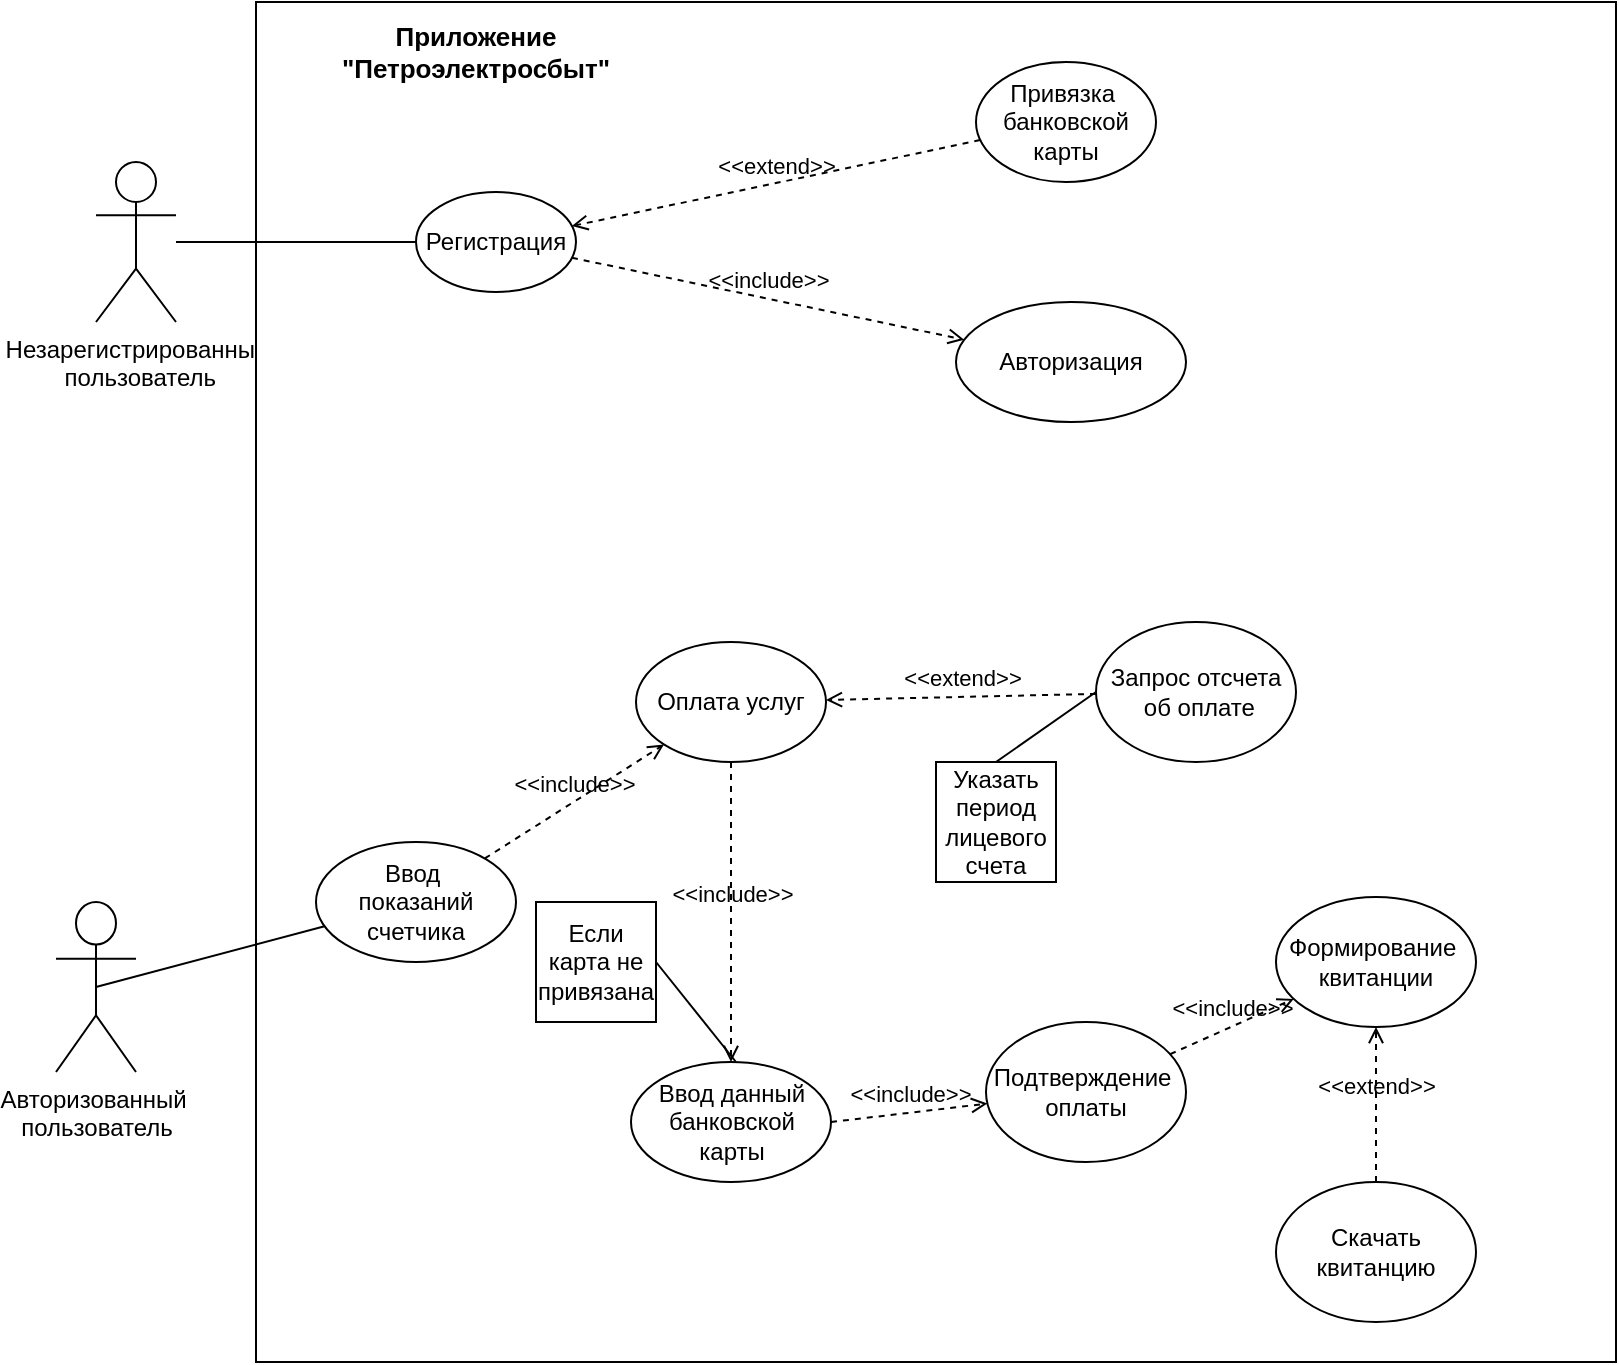 <mxfile version="20.7.4" type="github">
  <diagram id="76fyZNjRoqBfqyPPSOuL" name="Страница 1">
    <mxGraphModel dx="2261" dy="764" grid="1" gridSize="10" guides="1" tooltips="1" connect="1" arrows="1" fold="1" page="1" pageScale="1" pageWidth="827" pageHeight="1169" math="0" shadow="0">
      <root>
        <mxCell id="0" />
        <mxCell id="1" parent="0" />
        <mxCell id="REPhJKkpd32fTbcY40Kk-1" value="&lt;font style=&quot;vertical-align: inherit;&quot;&gt;&lt;font style=&quot;vertical-align: inherit;&quot;&gt;Незарегистрированный&lt;br&gt;&amp;nbsp;пользователь&lt;/font&gt;&lt;/font&gt;" style="shape=umlActor;verticalLabelPosition=bottom;verticalAlign=top;html=1;outlineConnect=0;" parent="1" vertex="1">
          <mxGeometry x="40" y="120" width="40" height="80" as="geometry" />
        </mxCell>
        <mxCell id="REPhJKkpd32fTbcY40Kk-2" value="&lt;font style=&quot;vertical-align: inherit;&quot;&gt;&lt;font style=&quot;vertical-align: inherit;&quot;&gt;Авторизованный&amp;nbsp;&lt;br&gt;пользователь&lt;br&gt;&lt;/font&gt;&lt;/font&gt;" style="shape=umlActor;verticalLabelPosition=bottom;verticalAlign=top;html=1;outlineConnect=0;" parent="1" vertex="1">
          <mxGeometry x="20" y="490" width="40" height="85" as="geometry" />
        </mxCell>
        <mxCell id="REPhJKkpd32fTbcY40Kk-3" value="" style="whiteSpace=wrap;html=1;aspect=fixed;" parent="1" vertex="1">
          <mxGeometry x="120" y="40" width="680" height="680" as="geometry" />
        </mxCell>
        <mxCell id="REPhJKkpd32fTbcY40Kk-5" value="&lt;font style=&quot;vertical-align: inherit;&quot;&gt;&lt;font style=&quot;vertical-align: inherit;&quot;&gt;Регистрация&lt;/font&gt;&lt;/font&gt;" style="ellipse;whiteSpace=wrap;html=1;" parent="1" vertex="1">
          <mxGeometry x="200" y="135" width="80" height="50" as="geometry" />
        </mxCell>
        <mxCell id="REPhJKkpd32fTbcY40Kk-6" value="&lt;font style=&quot;vertical-align: inherit;&quot;&gt;&lt;font style=&quot;vertical-align: inherit;&quot;&gt;Привязка&amp;nbsp;&lt;br&gt;банковской карты&lt;br&gt;&lt;/font&gt;&lt;/font&gt;" style="ellipse;whiteSpace=wrap;html=1;" parent="1" vertex="1">
          <mxGeometry x="480" y="70" width="90" height="60" as="geometry" />
        </mxCell>
        <mxCell id="REPhJKkpd32fTbcY40Kk-7" value="&lt;font style=&quot;vertical-align: inherit;&quot;&gt;&lt;font style=&quot;vertical-align: inherit;&quot;&gt;Авторизация&lt;/font&gt;&lt;/font&gt;" style="ellipse;whiteSpace=wrap;html=1;" parent="1" vertex="1">
          <mxGeometry x="470" y="190" width="115" height="60" as="geometry" />
        </mxCell>
        <mxCell id="REPhJKkpd32fTbcY40Kk-8" value="" style="endArrow=none;html=1;rounded=0;" parent="1" source="REPhJKkpd32fTbcY40Kk-1" target="REPhJKkpd32fTbcY40Kk-5" edge="1">
          <mxGeometry width="50" height="50" relative="1" as="geometry">
            <mxPoint x="390" y="360" as="sourcePoint" />
            <mxPoint x="170" y="160" as="targetPoint" />
          </mxGeometry>
        </mxCell>
        <mxCell id="REPhJKkpd32fTbcY40Kk-23" value="&lt;font style=&quot;vertical-align: inherit;&quot;&gt;&lt;font style=&quot;vertical-align: inherit;&quot;&gt;Ввод&amp;nbsp;&lt;br&gt;показаний счетчика&lt;br&gt;&lt;/font&gt;&lt;/font&gt;" style="ellipse;whiteSpace=wrap;html=1;" parent="1" vertex="1">
          <mxGeometry x="150" y="460" width="100" height="60" as="geometry" />
        </mxCell>
        <mxCell id="REPhJKkpd32fTbcY40Kk-24" value="&lt;font style=&quot;vertical-align: inherit;&quot;&gt;&lt;font style=&quot;vertical-align: inherit;&quot;&gt;Оплата услуг&lt;/font&gt;&lt;/font&gt;" style="ellipse;whiteSpace=wrap;html=1;" parent="1" vertex="1">
          <mxGeometry x="310" y="360" width="95" height="60" as="geometry" />
        </mxCell>
        <mxCell id="REPhJKkpd32fTbcY40Kk-25" value="&lt;font style=&quot;vertical-align: inherit;&quot;&gt;&lt;font style=&quot;vertical-align: inherit;&quot;&gt;Ввод данный банковской карты&lt;/font&gt;&lt;/font&gt;" style="ellipse;whiteSpace=wrap;html=1;" parent="1" vertex="1">
          <mxGeometry x="307.5" y="570" width="100" height="60" as="geometry" />
        </mxCell>
        <mxCell id="REPhJKkpd32fTbcY40Kk-26" value="&lt;font style=&quot;vertical-align: inherit;&quot;&gt;&lt;font style=&quot;vertical-align: inherit;&quot;&gt;Запрос отсчета&lt;br&gt;&amp;nbsp;об оплате&lt;/font&gt;&lt;/font&gt;" style="ellipse;whiteSpace=wrap;html=1;" parent="1" vertex="1">
          <mxGeometry x="540" y="350" width="100" height="70" as="geometry" />
        </mxCell>
        <mxCell id="REPhJKkpd32fTbcY40Kk-27" value="&lt;font style=&quot;vertical-align: inherit;&quot;&gt;&lt;font style=&quot;vertical-align: inherit;&quot;&gt;Подтверждение&amp;nbsp;&lt;br&gt;оплаты&lt;br&gt;&lt;/font&gt;&lt;/font&gt;" style="ellipse;whiteSpace=wrap;html=1;" parent="1" vertex="1">
          <mxGeometry x="485" y="550" width="100" height="70" as="geometry" />
        </mxCell>
        <mxCell id="REPhJKkpd32fTbcY40Kk-28" value="&lt;font style=&quot;vertical-align: inherit;&quot;&gt;&lt;font style=&quot;vertical-align: inherit;&quot;&gt;Формирование&amp;nbsp;&lt;br&gt;квитанции&lt;br&gt;&lt;/font&gt;&lt;/font&gt;" style="ellipse;whiteSpace=wrap;html=1;" parent="1" vertex="1">
          <mxGeometry x="630" y="487.5" width="100" height="65" as="geometry" />
        </mxCell>
        <mxCell id="REPhJKkpd32fTbcY40Kk-29" value="&lt;font style=&quot;vertical-align: inherit;&quot;&gt;&lt;font style=&quot;vertical-align: inherit;&quot;&gt;Скачать квитанцию&lt;/font&gt;&lt;/font&gt;" style="ellipse;whiteSpace=wrap;html=1;" parent="1" vertex="1">
          <mxGeometry x="630" y="630" width="100" height="70" as="geometry" />
        </mxCell>
        <mxCell id="REPhJKkpd32fTbcY40Kk-31" value="" style="endArrow=none;html=1;rounded=0;exitX=0.5;exitY=0.5;exitDx=0;exitDy=0;exitPerimeter=0;" parent="1" source="REPhJKkpd32fTbcY40Kk-2" target="REPhJKkpd32fTbcY40Kk-23" edge="1">
          <mxGeometry width="50" height="50" relative="1" as="geometry">
            <mxPoint x="390" y="550" as="sourcePoint" />
            <mxPoint x="440" y="500" as="targetPoint" />
          </mxGeometry>
        </mxCell>
        <mxCell id="REPhJKkpd32fTbcY40Kk-50" value="&lt;font style=&quot;vertical-align: inherit;&quot;&gt;&lt;font style=&quot;vertical-align: inherit;&quot;&gt;Если карта не привязана&lt;/font&gt;&lt;/font&gt;" style="whiteSpace=wrap;html=1;aspect=fixed;" parent="1" vertex="1">
          <mxGeometry x="260" y="490" width="60" height="60" as="geometry" />
        </mxCell>
        <mxCell id="REPhJKkpd32fTbcY40Kk-51" value="" style="endArrow=none;html=1;rounded=0;exitX=1;exitY=0.5;exitDx=0;exitDy=0;" parent="1" source="REPhJKkpd32fTbcY40Kk-50" edge="1">
          <mxGeometry width="50" height="50" relative="1" as="geometry">
            <mxPoint x="390" y="430" as="sourcePoint" />
            <mxPoint x="360" y="570" as="targetPoint" />
          </mxGeometry>
        </mxCell>
        <mxCell id="REPhJKkpd32fTbcY40Kk-52" value="&lt;font style=&quot;vertical-align: inherit;&quot;&gt;&lt;font style=&quot;vertical-align: inherit;&quot;&gt;Указать период&lt;br&gt;лицевого счета&lt;br&gt;&lt;/font&gt;&lt;/font&gt;" style="whiteSpace=wrap;html=1;aspect=fixed;" parent="1" vertex="1">
          <mxGeometry x="460" y="420" width="60" height="60" as="geometry" />
        </mxCell>
        <mxCell id="REPhJKkpd32fTbcY40Kk-53" value="" style="endArrow=none;html=1;rounded=0;exitX=0.5;exitY=0;exitDx=0;exitDy=0;entryX=0;entryY=0.5;entryDx=0;entryDy=0;" parent="1" source="REPhJKkpd32fTbcY40Kk-52" target="REPhJKkpd32fTbcY40Kk-26" edge="1">
          <mxGeometry width="50" height="50" relative="1" as="geometry">
            <mxPoint x="390" y="400" as="sourcePoint" />
            <mxPoint x="410" y="390" as="targetPoint" />
          </mxGeometry>
        </mxCell>
        <mxCell id="zlEkXUk78U7Huj_eDU_d-2" value="&amp;lt;&amp;lt;extend&amp;gt;&amp;gt;" style="html=1;verticalAlign=bottom;labelBackgroundColor=none;endArrow=open;endFill=0;dashed=1;rounded=0;" parent="1" source="REPhJKkpd32fTbcY40Kk-6" target="REPhJKkpd32fTbcY40Kk-5" edge="1">
          <mxGeometry width="160" relative="1" as="geometry">
            <mxPoint x="390" y="370" as="sourcePoint" />
            <mxPoint x="550" y="370" as="targetPoint" />
          </mxGeometry>
        </mxCell>
        <mxCell id="zlEkXUk78U7Huj_eDU_d-3" value="&amp;lt;&amp;lt;include&amp;gt;&amp;gt;" style="html=1;verticalAlign=bottom;labelBackgroundColor=none;endArrow=open;endFill=0;dashed=1;rounded=0;" parent="1" source="REPhJKkpd32fTbcY40Kk-5" target="REPhJKkpd32fTbcY40Kk-7" edge="1">
          <mxGeometry width="160" relative="1" as="geometry">
            <mxPoint x="270" y="170" as="sourcePoint" />
            <mxPoint x="330" y="170" as="targetPoint" />
          </mxGeometry>
        </mxCell>
        <mxCell id="zlEkXUk78U7Huj_eDU_d-5" value="&lt;font style=&quot;font-size: 13px;&quot;&gt;&lt;b&gt;Приложение &quot;Петроэлектросбыт&quot;&lt;/b&gt;&lt;/font&gt;" style="text;html=1;strokeColor=none;fillColor=none;align=center;verticalAlign=middle;whiteSpace=wrap;rounded=0;" parent="1" vertex="1">
          <mxGeometry x="140" y="50" width="180" height="30" as="geometry" />
        </mxCell>
        <mxCell id="zlEkXUk78U7Huj_eDU_d-6" value="&amp;lt;&amp;lt;include&amp;gt;&amp;gt;" style="html=1;verticalAlign=bottom;labelBackgroundColor=none;endArrow=open;endFill=0;dashed=1;rounded=0;" parent="1" source="REPhJKkpd32fTbcY40Kk-23" target="REPhJKkpd32fTbcY40Kk-24" edge="1">
          <mxGeometry width="160" relative="1" as="geometry">
            <mxPoint x="288.005" y="177.796" as="sourcePoint" />
            <mxPoint x="484.125" y="218.842" as="targetPoint" />
          </mxGeometry>
        </mxCell>
        <mxCell id="zlEkXUk78U7Huj_eDU_d-7" value="&amp;lt;&amp;lt;extend&amp;gt;&amp;gt;" style="html=1;verticalAlign=bottom;labelBackgroundColor=none;endArrow=open;endFill=0;dashed=1;rounded=0;" parent="1" source="REPhJKkpd32fTbcY40Kk-26" target="REPhJKkpd32fTbcY40Kk-24" edge="1">
          <mxGeometry width="160" relative="1" as="geometry">
            <mxPoint x="492.089" y="119.034" as="sourcePoint" />
            <mxPoint x="287.907" y="162.02" as="targetPoint" />
          </mxGeometry>
        </mxCell>
        <mxCell id="zlEkXUk78U7Huj_eDU_d-8" value="&amp;lt;&amp;lt;include&amp;gt;&amp;gt;" style="html=1;verticalAlign=bottom;labelBackgroundColor=none;endArrow=open;endFill=0;dashed=1;rounded=0;exitX=0.5;exitY=1;exitDx=0;exitDy=0;" parent="1" source="REPhJKkpd32fTbcY40Kk-24" target="REPhJKkpd32fTbcY40Kk-25" edge="1">
          <mxGeometry width="160" relative="1" as="geometry">
            <mxPoint x="288.005" y="177.796" as="sourcePoint" />
            <mxPoint x="484.125" y="218.842" as="targetPoint" />
          </mxGeometry>
        </mxCell>
        <mxCell id="zlEkXUk78U7Huj_eDU_d-9" value="&amp;lt;&amp;lt;include&amp;gt;&amp;gt;" style="html=1;verticalAlign=bottom;labelBackgroundColor=none;endArrow=open;endFill=0;dashed=1;rounded=0;exitX=1;exitY=0.5;exitDx=0;exitDy=0;" parent="1" source="REPhJKkpd32fTbcY40Kk-25" target="REPhJKkpd32fTbcY40Kk-27" edge="1">
          <mxGeometry width="160" relative="1" as="geometry">
            <mxPoint x="367.5" y="430" as="sourcePoint" />
            <mxPoint x="367.5" y="580" as="targetPoint" />
          </mxGeometry>
        </mxCell>
        <mxCell id="zlEkXUk78U7Huj_eDU_d-10" value="&amp;lt;&amp;lt;include&amp;gt;&amp;gt;" style="html=1;verticalAlign=bottom;labelBackgroundColor=none;endArrow=open;endFill=0;dashed=1;rounded=0;" parent="1" source="REPhJKkpd32fTbcY40Kk-27" target="REPhJKkpd32fTbcY40Kk-28" edge="1">
          <mxGeometry width="160" relative="1" as="geometry">
            <mxPoint x="417.5" y="610" as="sourcePoint" />
            <mxPoint x="495.697" y="600.823" as="targetPoint" />
          </mxGeometry>
        </mxCell>
        <mxCell id="zlEkXUk78U7Huj_eDU_d-11" value="&amp;lt;&amp;lt;extend&amp;gt;&amp;gt;" style="html=1;verticalAlign=bottom;labelBackgroundColor=none;endArrow=open;endFill=0;dashed=1;rounded=0;" parent="1" source="REPhJKkpd32fTbcY40Kk-29" target="REPhJKkpd32fTbcY40Kk-28" edge="1">
          <mxGeometry width="160" relative="1" as="geometry">
            <mxPoint x="550.013" y="395.811" as="sourcePoint" />
            <mxPoint x="414.972" y="398.977" as="targetPoint" />
          </mxGeometry>
        </mxCell>
      </root>
    </mxGraphModel>
  </diagram>
</mxfile>
